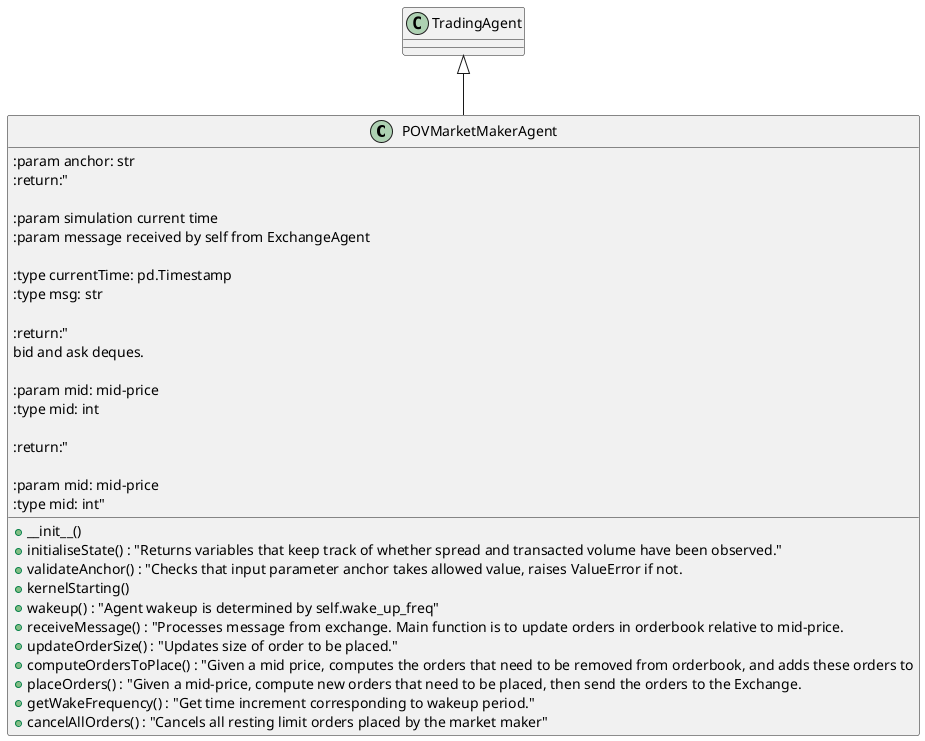 @startuml
class POVMarketMakerAgent {
  + __init__()
  + initialiseState() : "Returns variables that keep track of whether spread and transacted volume have been observed."
  + validateAnchor() : "Checks that input parameter anchor takes allowed value, raises ValueError if not.

:param anchor: str
:return:"
  + kernelStarting()
  + wakeup() : "Agent wakeup is determined by self.wake_up_freq"
  + receiveMessage() : "Processes message from exchange. Main function is to update orders in orderbook relative to mid-price.

:param simulation current time
:param message received by self from ExchangeAgent

:type currentTime: pd.Timestamp
:type msg: str

:return:"
  + updateOrderSize() : "Updates size of order to be placed."
  + computeOrdersToPlace() : "Given a mid price, computes the orders that need to be removed from orderbook, and adds these orders to
    bid and ask deques.

:param mid: mid-price
:type mid: int

:return:"
  + placeOrders() : "Given a mid-price, compute new orders that need to be placed, then send the orders to the Exchange.

:param mid: mid-price
:type mid: int"
  + getWakeFrequency() : "Get time increment corresponding to wakeup period."
  + cancelAllOrders() : "Cancels all resting limit orders placed by the market maker"
}
TradingAgent <|-- POVMarketMakerAgent
@enduml